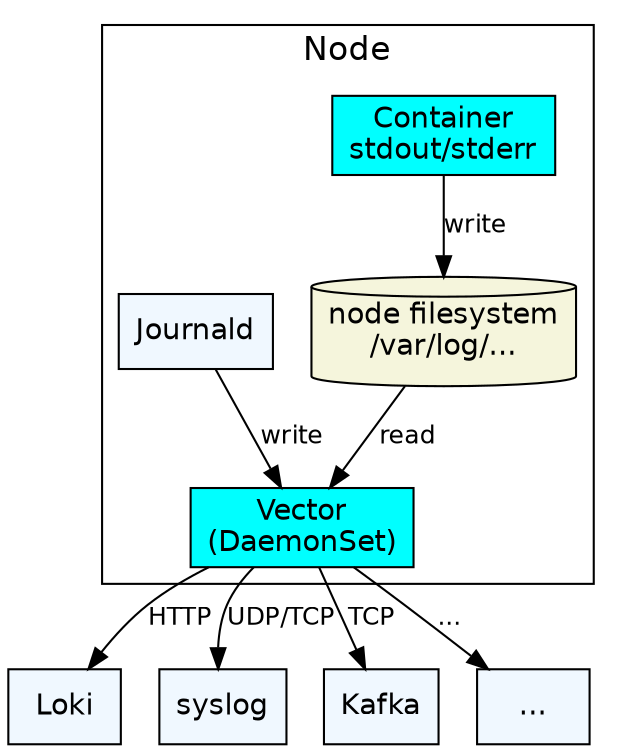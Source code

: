 digraph {
  graph [fontname="helvetica" fontsize=16]
  node [fontname="helvetica" fontsize=14 style=filled]
  edge [fontname="helvetica"fontsize=12]

  node [shape=box fillcolor=cyan]

  subgraph cluster_node {
    label="Node"
    Logs [label="node filesystem\n/var/log/..." shape=cylinder fillcolor="beige"]
    Container[label="Container\nstdout/stderr"]
    Container -> Logs [label="write"]
    Journald[ fillcolor=aliceblue]
    Journald -> Vector [label="write"]
    Vector [label="Vector\n(DaemonSet)"]
    Logs -> Vector [label="read"]
  }
  node [fillcolor=aliceblue]
  loki [ label="Loki" rank=max]
  Vector -> loki [label="HTTP"]
  Vector -> syslog [label="UDP/TCP"]
  Vector -> Kafka [label="TCP"]
  Vector -> "..." [label="..."]
}
